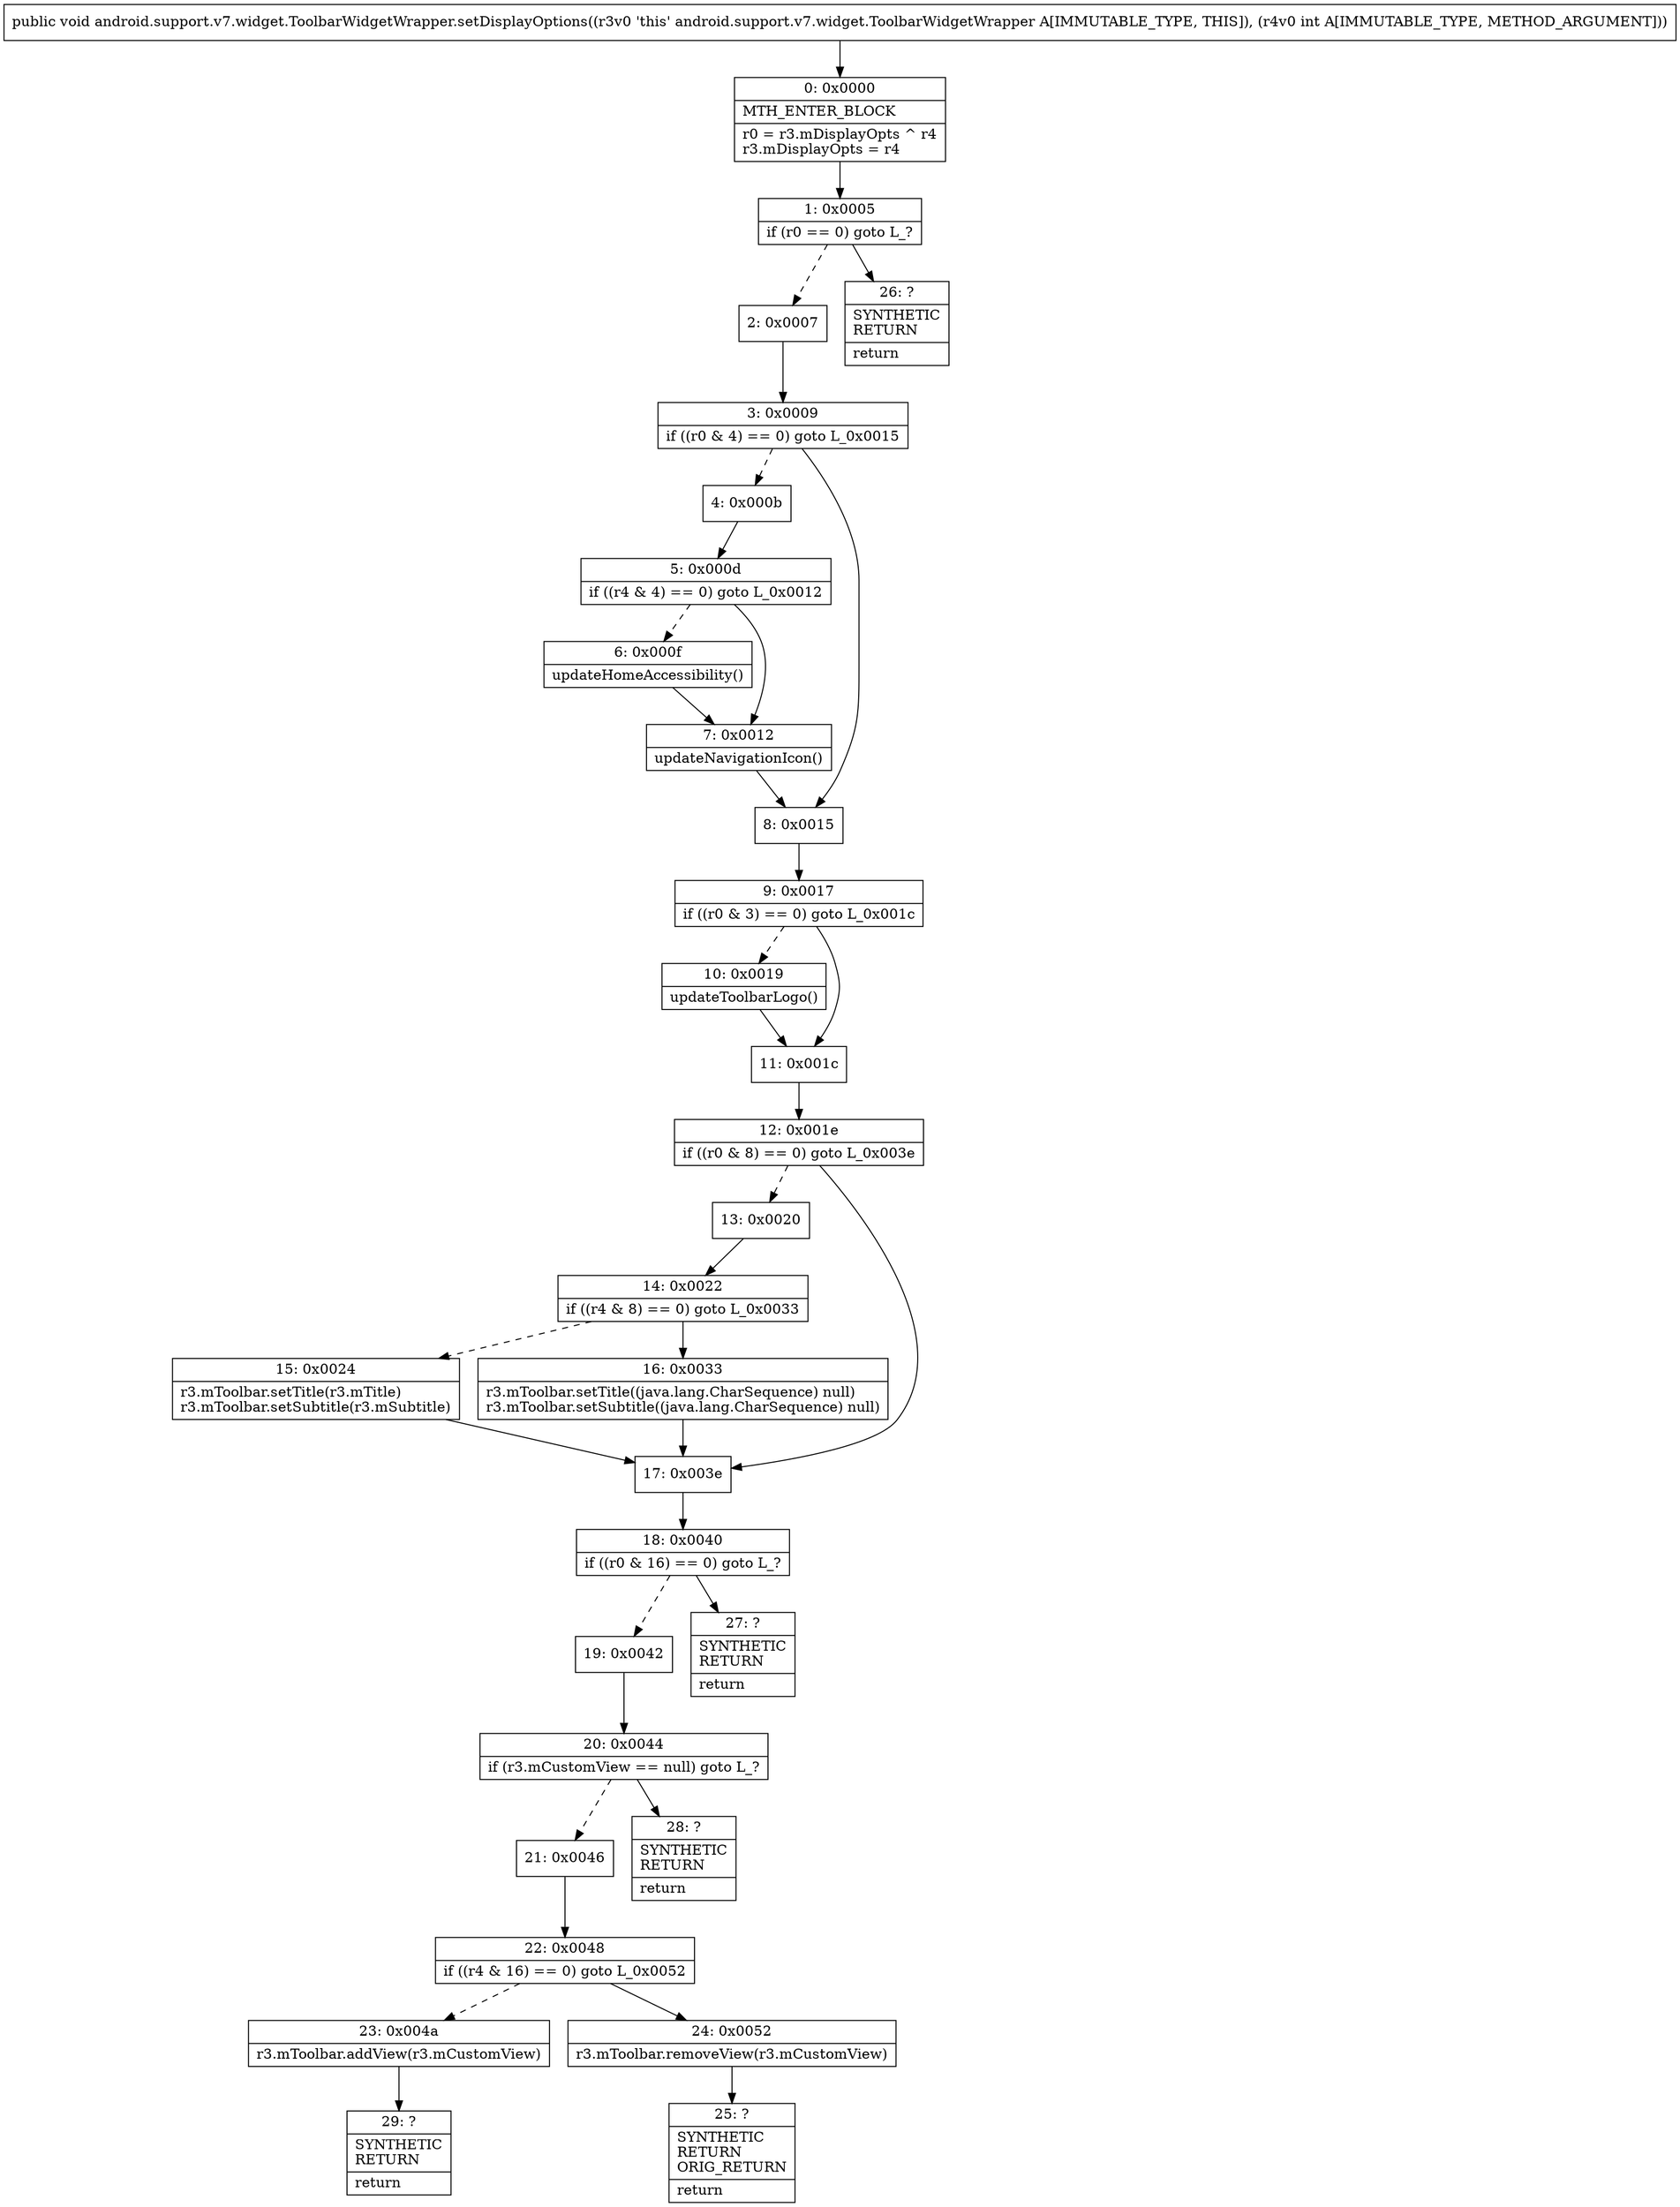 digraph "CFG forandroid.support.v7.widget.ToolbarWidgetWrapper.setDisplayOptions(I)V" {
Node_0 [shape=record,label="{0\:\ 0x0000|MTH_ENTER_BLOCK\l|r0 = r3.mDisplayOpts ^ r4\lr3.mDisplayOpts = r4\l}"];
Node_1 [shape=record,label="{1\:\ 0x0005|if (r0 == 0) goto L_?\l}"];
Node_2 [shape=record,label="{2\:\ 0x0007}"];
Node_3 [shape=record,label="{3\:\ 0x0009|if ((r0 & 4) == 0) goto L_0x0015\l}"];
Node_4 [shape=record,label="{4\:\ 0x000b}"];
Node_5 [shape=record,label="{5\:\ 0x000d|if ((r4 & 4) == 0) goto L_0x0012\l}"];
Node_6 [shape=record,label="{6\:\ 0x000f|updateHomeAccessibility()\l}"];
Node_7 [shape=record,label="{7\:\ 0x0012|updateNavigationIcon()\l}"];
Node_8 [shape=record,label="{8\:\ 0x0015}"];
Node_9 [shape=record,label="{9\:\ 0x0017|if ((r0 & 3) == 0) goto L_0x001c\l}"];
Node_10 [shape=record,label="{10\:\ 0x0019|updateToolbarLogo()\l}"];
Node_11 [shape=record,label="{11\:\ 0x001c}"];
Node_12 [shape=record,label="{12\:\ 0x001e|if ((r0 & 8) == 0) goto L_0x003e\l}"];
Node_13 [shape=record,label="{13\:\ 0x0020}"];
Node_14 [shape=record,label="{14\:\ 0x0022|if ((r4 & 8) == 0) goto L_0x0033\l}"];
Node_15 [shape=record,label="{15\:\ 0x0024|r3.mToolbar.setTitle(r3.mTitle)\lr3.mToolbar.setSubtitle(r3.mSubtitle)\l}"];
Node_16 [shape=record,label="{16\:\ 0x0033|r3.mToolbar.setTitle((java.lang.CharSequence) null)\lr3.mToolbar.setSubtitle((java.lang.CharSequence) null)\l}"];
Node_17 [shape=record,label="{17\:\ 0x003e}"];
Node_18 [shape=record,label="{18\:\ 0x0040|if ((r0 & 16) == 0) goto L_?\l}"];
Node_19 [shape=record,label="{19\:\ 0x0042}"];
Node_20 [shape=record,label="{20\:\ 0x0044|if (r3.mCustomView == null) goto L_?\l}"];
Node_21 [shape=record,label="{21\:\ 0x0046}"];
Node_22 [shape=record,label="{22\:\ 0x0048|if ((r4 & 16) == 0) goto L_0x0052\l}"];
Node_23 [shape=record,label="{23\:\ 0x004a|r3.mToolbar.addView(r3.mCustomView)\l}"];
Node_24 [shape=record,label="{24\:\ 0x0052|r3.mToolbar.removeView(r3.mCustomView)\l}"];
Node_25 [shape=record,label="{25\:\ ?|SYNTHETIC\lRETURN\lORIG_RETURN\l|return\l}"];
Node_26 [shape=record,label="{26\:\ ?|SYNTHETIC\lRETURN\l|return\l}"];
Node_27 [shape=record,label="{27\:\ ?|SYNTHETIC\lRETURN\l|return\l}"];
Node_28 [shape=record,label="{28\:\ ?|SYNTHETIC\lRETURN\l|return\l}"];
Node_29 [shape=record,label="{29\:\ ?|SYNTHETIC\lRETURN\l|return\l}"];
MethodNode[shape=record,label="{public void android.support.v7.widget.ToolbarWidgetWrapper.setDisplayOptions((r3v0 'this' android.support.v7.widget.ToolbarWidgetWrapper A[IMMUTABLE_TYPE, THIS]), (r4v0 int A[IMMUTABLE_TYPE, METHOD_ARGUMENT])) }"];
MethodNode -> Node_0;
Node_0 -> Node_1;
Node_1 -> Node_2[style=dashed];
Node_1 -> Node_26;
Node_2 -> Node_3;
Node_3 -> Node_4[style=dashed];
Node_3 -> Node_8;
Node_4 -> Node_5;
Node_5 -> Node_6[style=dashed];
Node_5 -> Node_7;
Node_6 -> Node_7;
Node_7 -> Node_8;
Node_8 -> Node_9;
Node_9 -> Node_10[style=dashed];
Node_9 -> Node_11;
Node_10 -> Node_11;
Node_11 -> Node_12;
Node_12 -> Node_13[style=dashed];
Node_12 -> Node_17;
Node_13 -> Node_14;
Node_14 -> Node_15[style=dashed];
Node_14 -> Node_16;
Node_15 -> Node_17;
Node_16 -> Node_17;
Node_17 -> Node_18;
Node_18 -> Node_19[style=dashed];
Node_18 -> Node_27;
Node_19 -> Node_20;
Node_20 -> Node_21[style=dashed];
Node_20 -> Node_28;
Node_21 -> Node_22;
Node_22 -> Node_23[style=dashed];
Node_22 -> Node_24;
Node_23 -> Node_29;
Node_24 -> Node_25;
}

